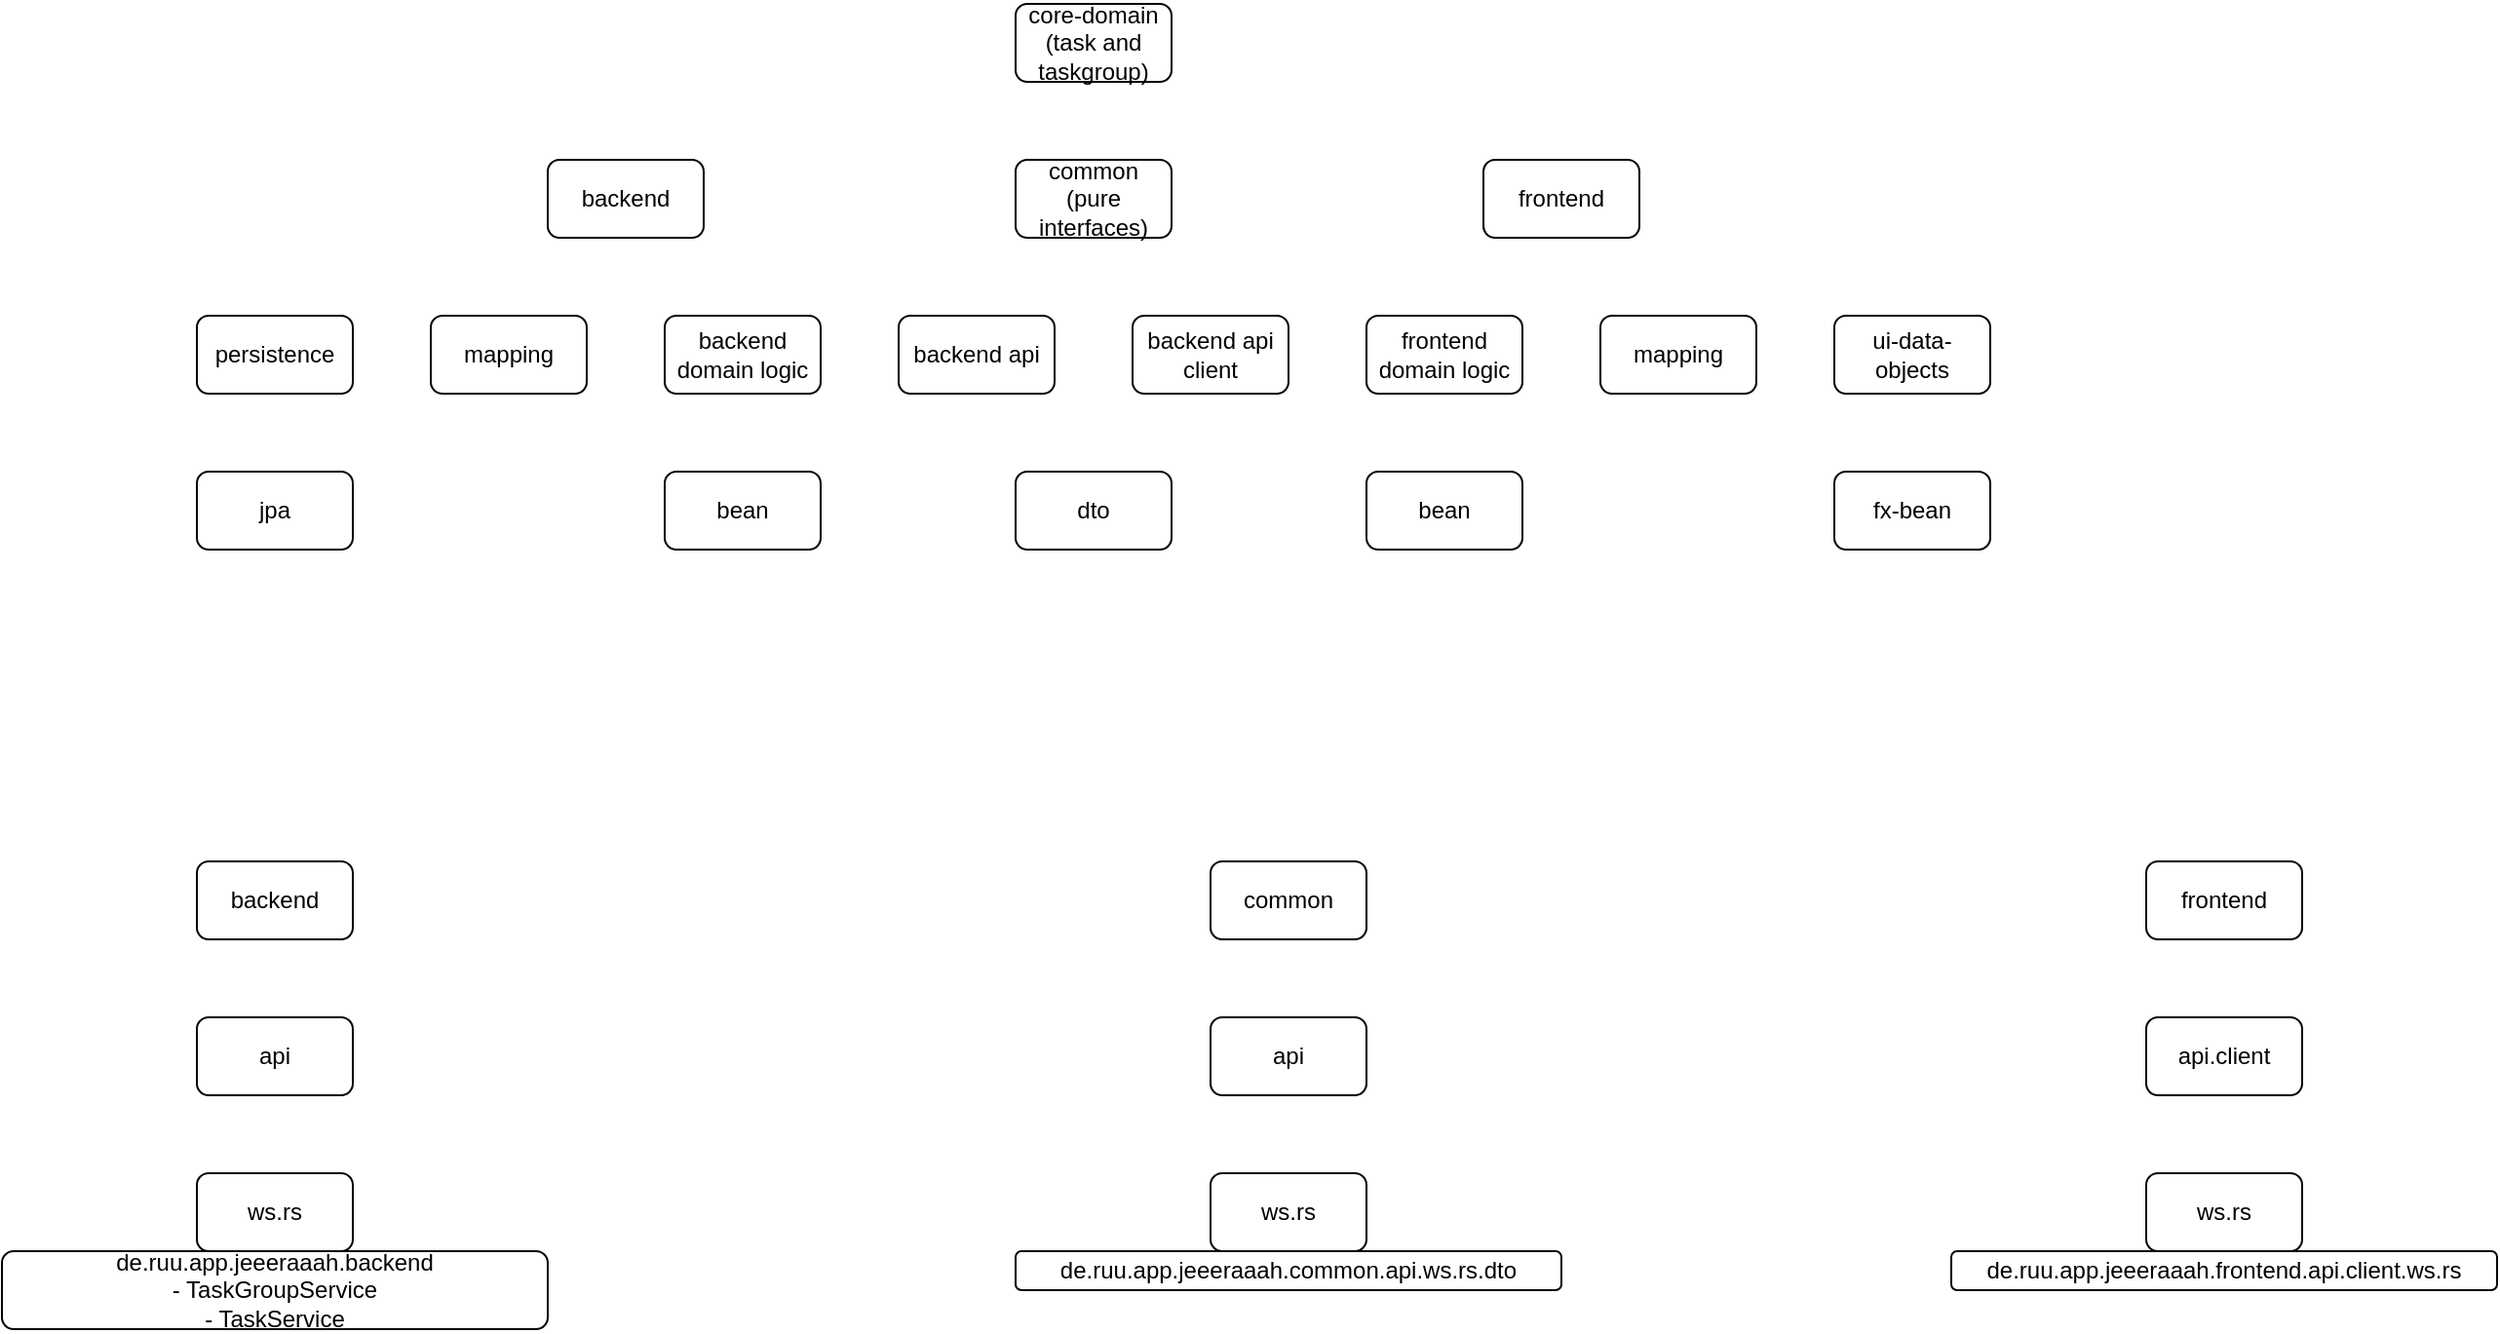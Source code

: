 <mxfile version="28.2.0">
  <diagram name="Seite-1" id="vQnO31Ekt6bPOEX6uveC">
    <mxGraphModel dx="1418" dy="786" grid="1" gridSize="10" guides="1" tooltips="1" connect="1" arrows="1" fold="1" page="1" pageScale="1" pageWidth="827" pageHeight="1169" math="0" shadow="0">
      <root>
        <mxCell id="0" />
        <mxCell id="1" parent="0" />
        <mxCell id="YNu2ekGI7bvU_-hTuYWt-1" value="core-domain&lt;div&gt;(task and taskgroup)&lt;/div&gt;" style="rounded=1;whiteSpace=wrap;html=1;" parent="1" vertex="1">
          <mxGeometry x="540" y="120" width="80" height="40" as="geometry" />
        </mxCell>
        <mxCell id="YNu2ekGI7bvU_-hTuYWt-2" value="backend" style="rounded=1;whiteSpace=wrap;html=1;" parent="1" vertex="1">
          <mxGeometry x="300" y="200" width="80" height="40" as="geometry" />
        </mxCell>
        <mxCell id="YNu2ekGI7bvU_-hTuYWt-3" value="mapping" style="rounded=1;whiteSpace=wrap;html=1;" parent="1" vertex="1">
          <mxGeometry x="240" y="280" width="80" height="40" as="geometry" />
        </mxCell>
        <mxCell id="YNu2ekGI7bvU_-hTuYWt-4" value="backend domain logic" style="rounded=1;whiteSpace=wrap;html=1;" parent="1" vertex="1">
          <mxGeometry x="360" y="280" width="80" height="40" as="geometry" />
        </mxCell>
        <mxCell id="YNu2ekGI7bvU_-hTuYWt-5" value="persistence" style="rounded=1;whiteSpace=wrap;html=1;" parent="1" vertex="1">
          <mxGeometry x="120" y="280" width="80" height="40" as="geometry" />
        </mxCell>
        <mxCell id="YNu2ekGI7bvU_-hTuYWt-6" value="frontend" style="rounded=1;whiteSpace=wrap;html=1;" parent="1" vertex="1">
          <mxGeometry x="780" y="200" width="80" height="40" as="geometry" />
        </mxCell>
        <mxCell id="FsyvxCFo4noONvDl2QiU-1" value="backend api client" style="rounded=1;whiteSpace=wrap;html=1;" parent="1" vertex="1">
          <mxGeometry x="600" y="280" width="80" height="40" as="geometry" />
        </mxCell>
        <mxCell id="FsyvxCFo4noONvDl2QiU-2" value="frontend domain logic" style="rounded=1;whiteSpace=wrap;html=1;" parent="1" vertex="1">
          <mxGeometry x="720" y="280" width="80" height="40" as="geometry" />
        </mxCell>
        <mxCell id="FsyvxCFo4noONvDl2QiU-3" value="mapping" style="rounded=1;whiteSpace=wrap;html=1;" parent="1" vertex="1">
          <mxGeometry x="840" y="280" width="80" height="40" as="geometry" />
        </mxCell>
        <mxCell id="FsyvxCFo4noONvDl2QiU-4" value="ui-data-objects" style="rounded=1;whiteSpace=wrap;html=1;" parent="1" vertex="1">
          <mxGeometry x="960" y="280" width="80" height="40" as="geometry" />
        </mxCell>
        <mxCell id="FsyvxCFo4noONvDl2QiU-5" value="backend api" style="rounded=1;whiteSpace=wrap;html=1;" parent="1" vertex="1">
          <mxGeometry x="480" y="280" width="80" height="40" as="geometry" />
        </mxCell>
        <mxCell id="FsyvxCFo4noONvDl2QiU-6" value="jpa" style="rounded=1;whiteSpace=wrap;html=1;" parent="1" vertex="1">
          <mxGeometry x="120" y="360" width="80" height="40" as="geometry" />
        </mxCell>
        <mxCell id="FsyvxCFo4noONvDl2QiU-7" value="bean" style="rounded=1;whiteSpace=wrap;html=1;" parent="1" vertex="1">
          <mxGeometry x="360" y="360" width="80" height="40" as="geometry" />
        </mxCell>
        <mxCell id="FsyvxCFo4noONvDl2QiU-8" value="dto" style="rounded=1;whiteSpace=wrap;html=1;" parent="1" vertex="1">
          <mxGeometry x="540" y="360" width="80" height="40" as="geometry" />
        </mxCell>
        <mxCell id="FsyvxCFo4noONvDl2QiU-9" value="bean" style="rounded=1;whiteSpace=wrap;html=1;" parent="1" vertex="1">
          <mxGeometry x="720" y="360" width="80" height="40" as="geometry" />
        </mxCell>
        <mxCell id="FsyvxCFo4noONvDl2QiU-10" value="fx-bean" style="rounded=1;whiteSpace=wrap;html=1;" parent="1" vertex="1">
          <mxGeometry x="960" y="360" width="80" height="40" as="geometry" />
        </mxCell>
        <mxCell id="ctHnA7aCoYOxyrbDKJxm-1" value="common&lt;div&gt;(pure interfaces)&lt;/div&gt;" style="rounded=1;whiteSpace=wrap;html=1;" parent="1" vertex="1">
          <mxGeometry x="540" y="200" width="80" height="40" as="geometry" />
        </mxCell>
        <mxCell id="ctHnA7aCoYOxyrbDKJxm-2" value="backend" style="rounded=1;whiteSpace=wrap;html=1;" parent="1" vertex="1">
          <mxGeometry x="120" y="560" width="80" height="40" as="geometry" />
        </mxCell>
        <mxCell id="ctHnA7aCoYOxyrbDKJxm-3" value="api" style="rounded=1;whiteSpace=wrap;html=1;" parent="1" vertex="1">
          <mxGeometry x="120" y="640" width="80" height="40" as="geometry" />
        </mxCell>
        <mxCell id="ctHnA7aCoYOxyrbDKJxm-4" value="ws.rs" style="rounded=1;whiteSpace=wrap;html=1;" parent="1" vertex="1">
          <mxGeometry x="120" y="720" width="80" height="40" as="geometry" />
        </mxCell>
        <mxCell id="ctHnA7aCoYOxyrbDKJxm-5" value="frontend" style="rounded=1;whiteSpace=wrap;html=1;" parent="1" vertex="1">
          <mxGeometry x="1120" y="560" width="80" height="40" as="geometry" />
        </mxCell>
        <mxCell id="ctHnA7aCoYOxyrbDKJxm-6" value="api.client" style="rounded=1;whiteSpace=wrap;html=1;" parent="1" vertex="1">
          <mxGeometry x="1120" y="640" width="80" height="40" as="geometry" />
        </mxCell>
        <mxCell id="ctHnA7aCoYOxyrbDKJxm-7" value="ws.rs" style="rounded=1;whiteSpace=wrap;html=1;" parent="1" vertex="1">
          <mxGeometry x="1120" y="720" width="80" height="40" as="geometry" />
        </mxCell>
        <mxCell id="ctHnA7aCoYOxyrbDKJxm-8" value="common" style="rounded=1;whiteSpace=wrap;html=1;" parent="1" vertex="1">
          <mxGeometry x="640" y="560" width="80" height="40" as="geometry" />
        </mxCell>
        <mxCell id="ctHnA7aCoYOxyrbDKJxm-9" value="api" style="rounded=1;whiteSpace=wrap;html=1;" parent="1" vertex="1">
          <mxGeometry x="640" y="640" width="80" height="40" as="geometry" />
        </mxCell>
        <mxCell id="ctHnA7aCoYOxyrbDKJxm-10" value="ws.rs" style="rounded=1;whiteSpace=wrap;html=1;" parent="1" vertex="1">
          <mxGeometry x="640" y="720" width="80" height="40" as="geometry" />
        </mxCell>
        <mxCell id="ctHnA7aCoYOxyrbDKJxm-11" value="de.ruu.app.jeeeraaah.common.api.ws.rs.dto" style="rounded=1;whiteSpace=wrap;html=1;" parent="1" vertex="1">
          <mxGeometry x="540" y="760" width="280" height="20" as="geometry" />
        </mxCell>
        <mxCell id="ctHnA7aCoYOxyrbDKJxm-12" value="de.ruu.app.jeeeraaah.frontend.api.client.ws.rs" style="rounded=1;whiteSpace=wrap;html=1;" parent="1" vertex="1">
          <mxGeometry x="1020" y="760" width="280" height="20" as="geometry" />
        </mxCell>
        <mxCell id="wta64vAaMNE9IC4yqiWH-1" value="de.ruu.app.jeeeraaah.backend&lt;div&gt;- TaskGroupService&lt;/div&gt;&lt;div&gt;- TaskService&lt;/div&gt;" style="rounded=1;whiteSpace=wrap;html=1;" vertex="1" parent="1">
          <mxGeometry x="20" y="760" width="280" height="40" as="geometry" />
        </mxCell>
      </root>
    </mxGraphModel>
  </diagram>
</mxfile>
